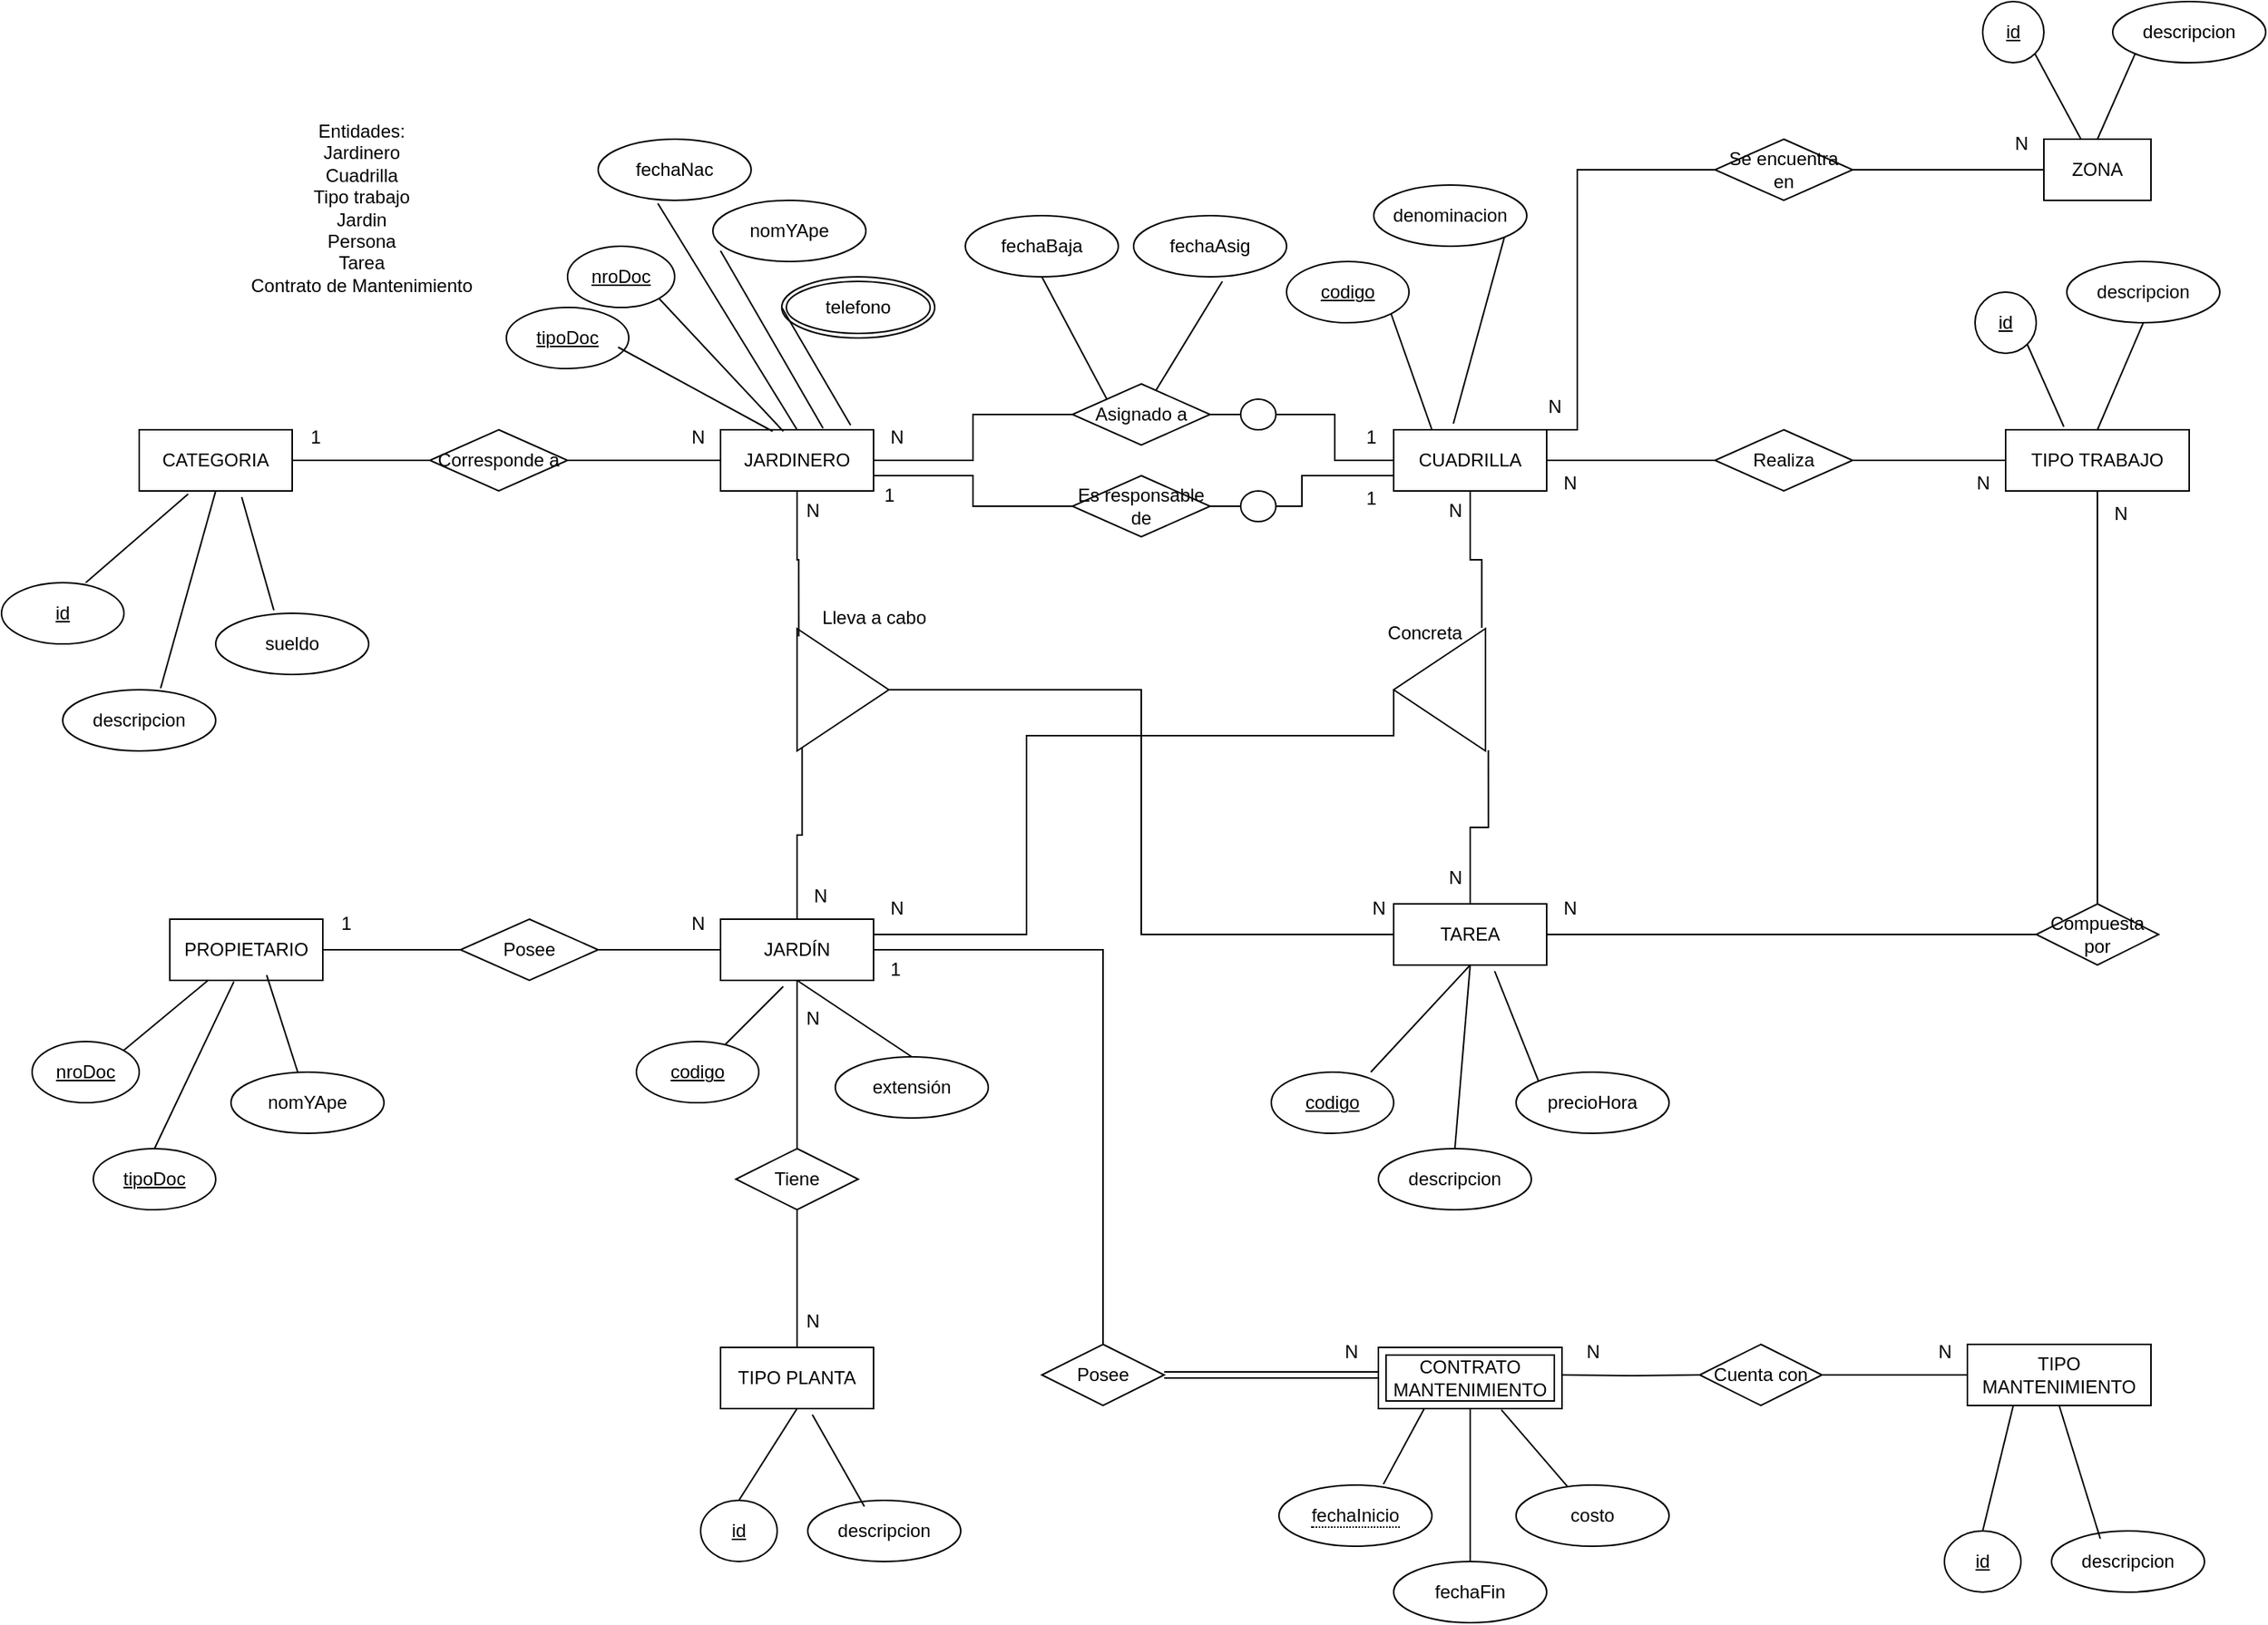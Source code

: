 <mxfile version="24.7.5">
  <diagram name="Página-1" id="uFeI13CouekqaEJpoC0k">
    <mxGraphModel dx="1961" dy="1932" grid="1" gridSize="10" guides="1" tooltips="1" connect="1" arrows="1" fold="1" page="1" pageScale="1" pageWidth="827" pageHeight="1169" math="0" shadow="0">
      <root>
        <mxCell id="0" />
        <mxCell id="1" parent="0" />
        <mxCell id="ZWOhRoBJjCRandkHdN2R-1" value="Entidades:&lt;div&gt;Jardinero&lt;/div&gt;&lt;div&gt;Cuadrilla&lt;/div&gt;&lt;div&gt;Tipo trabajo&lt;/div&gt;&lt;div&gt;Jardin&lt;/div&gt;&lt;div&gt;Persona&lt;/div&gt;&lt;div&gt;Tarea&lt;/div&gt;&lt;div&gt;Contrato de Mantenimiento&lt;/div&gt;" style="text;html=1;align=center;verticalAlign=middle;resizable=0;points=[];autosize=1;strokeColor=none;fillColor=none;" vertex="1" parent="1">
          <mxGeometry x="-20" width="170" height="130" as="geometry" />
        </mxCell>
        <mxCell id="ZWOhRoBJjCRandkHdN2R-34" style="edgeStyle=orthogonalEdgeStyle;rounded=0;orthogonalLoop=1;jettySize=auto;html=1;exitX=1;exitY=0.5;exitDx=0;exitDy=0;entryX=0;entryY=0.5;entryDx=0;entryDy=0;endArrow=none;endFill=0;" edge="1" parent="1" source="ZWOhRoBJjCRandkHdN2R-2" target="ZWOhRoBJjCRandkHdN2R-33">
          <mxGeometry relative="1" as="geometry" />
        </mxCell>
        <mxCell id="ZWOhRoBJjCRandkHdN2R-37" style="edgeStyle=orthogonalEdgeStyle;rounded=0;orthogonalLoop=1;jettySize=auto;html=1;exitX=1;exitY=0.75;exitDx=0;exitDy=0;entryX=0;entryY=0.5;entryDx=0;entryDy=0;endArrow=none;endFill=0;" edge="1" parent="1" source="ZWOhRoBJjCRandkHdN2R-2" target="ZWOhRoBJjCRandkHdN2R-36">
          <mxGeometry relative="1" as="geometry" />
        </mxCell>
        <mxCell id="ZWOhRoBJjCRandkHdN2R-2" value="JARDINERO" style="whiteSpace=wrap;html=1;align=center;" vertex="1" parent="1">
          <mxGeometry x="300" y="210" width="100" height="40" as="geometry" />
        </mxCell>
        <mxCell id="ZWOhRoBJjCRandkHdN2R-4" value="tipoDoc" style="ellipse;whiteSpace=wrap;html=1;align=center;fontStyle=4;" vertex="1" parent="1">
          <mxGeometry x="160" y="130" width="80" height="40" as="geometry" />
        </mxCell>
        <mxCell id="ZWOhRoBJjCRandkHdN2R-5" value="nroDoc" style="ellipse;whiteSpace=wrap;html=1;align=center;fontStyle=4;" vertex="1" parent="1">
          <mxGeometry x="200" y="90" width="70" height="40" as="geometry" />
        </mxCell>
        <mxCell id="ZWOhRoBJjCRandkHdN2R-6" value="nomYApe" style="ellipse;whiteSpace=wrap;html=1;align=center;" vertex="1" parent="1">
          <mxGeometry x="295" y="60" width="100" height="40" as="geometry" />
        </mxCell>
        <mxCell id="ZWOhRoBJjCRandkHdN2R-7" value="fechaNac" style="ellipse;whiteSpace=wrap;html=1;align=center;" vertex="1" parent="1">
          <mxGeometry x="220" y="20" width="100" height="40" as="geometry" />
        </mxCell>
        <mxCell id="ZWOhRoBJjCRandkHdN2R-10" value="telefono" style="ellipse;shape=doubleEllipse;margin=3;whiteSpace=wrap;html=1;align=center;" vertex="1" parent="1">
          <mxGeometry x="340" y="110" width="100" height="40" as="geometry" />
        </mxCell>
        <mxCell id="ZWOhRoBJjCRandkHdN2R-13" value="" style="endArrow=none;html=1;rounded=0;entryX=0.39;entryY=1.05;entryDx=0;entryDy=0;entryPerimeter=0;exitX=0.5;exitY=0;exitDx=0;exitDy=0;" edge="1" parent="1" source="ZWOhRoBJjCRandkHdN2R-2" target="ZWOhRoBJjCRandkHdN2R-7">
          <mxGeometry width="50" height="50" relative="1" as="geometry">
            <mxPoint x="310" y="180" as="sourcePoint" />
            <mxPoint x="360" y="130" as="targetPoint" />
          </mxGeometry>
        </mxCell>
        <mxCell id="ZWOhRoBJjCRandkHdN2R-14" value="" style="endArrow=none;html=1;rounded=0;entryX=1;entryY=1;entryDx=0;entryDy=0;exitX=0.41;exitY=0.025;exitDx=0;exitDy=0;exitPerimeter=0;" edge="1" parent="1" source="ZWOhRoBJjCRandkHdN2R-2" target="ZWOhRoBJjCRandkHdN2R-5">
          <mxGeometry width="50" height="50" relative="1" as="geometry">
            <mxPoint x="360" y="220" as="sourcePoint" />
            <mxPoint x="389" y="62" as="targetPoint" />
          </mxGeometry>
        </mxCell>
        <mxCell id="ZWOhRoBJjCRandkHdN2R-15" value="" style="endArrow=none;html=1;rounded=0;entryX=0.05;entryY=0.825;entryDx=0;entryDy=0;exitX=0.67;exitY=-0.025;exitDx=0;exitDy=0;exitPerimeter=0;entryPerimeter=0;" edge="1" parent="1" source="ZWOhRoBJjCRandkHdN2R-2" target="ZWOhRoBJjCRandkHdN2R-6">
          <mxGeometry width="50" height="50" relative="1" as="geometry">
            <mxPoint x="351" y="221" as="sourcePoint" />
            <mxPoint x="330" y="74" as="targetPoint" />
          </mxGeometry>
        </mxCell>
        <mxCell id="ZWOhRoBJjCRandkHdN2R-16" value="" style="endArrow=none;html=1;rounded=0;entryX=0;entryY=0.5;entryDx=0;entryDy=0;exitX=0.85;exitY=-0.075;exitDx=0;exitDy=0;exitPerimeter=0;" edge="1" parent="1" source="ZWOhRoBJjCRandkHdN2R-2" target="ZWOhRoBJjCRandkHdN2R-10">
          <mxGeometry width="50" height="50" relative="1" as="geometry">
            <mxPoint x="377" y="219" as="sourcePoint" />
            <mxPoint x="445" y="93" as="targetPoint" />
          </mxGeometry>
        </mxCell>
        <mxCell id="ZWOhRoBJjCRandkHdN2R-17" value="" style="endArrow=none;html=1;rounded=0;entryX=0.913;entryY=0.65;entryDx=0;entryDy=0;exitX=0.34;exitY=0.025;exitDx=0;exitDy=0;exitPerimeter=0;entryPerimeter=0;" edge="1" parent="1" source="ZWOhRoBJjCRandkHdN2R-2" target="ZWOhRoBJjCRandkHdN2R-4">
          <mxGeometry width="50" height="50" relative="1" as="geometry">
            <mxPoint x="395" y="217" as="sourcePoint" />
            <mxPoint x="460" y="140" as="targetPoint" />
          </mxGeometry>
        </mxCell>
        <mxCell id="ZWOhRoBJjCRandkHdN2R-40" style="edgeStyle=orthogonalEdgeStyle;rounded=0;orthogonalLoop=1;jettySize=auto;html=1;exitX=1;exitY=0.5;exitDx=0;exitDy=0;entryX=0;entryY=0.5;entryDx=0;entryDy=0;endArrow=none;endFill=0;" edge="1" parent="1" source="ZWOhRoBJjCRandkHdN2R-20" target="ZWOhRoBJjCRandkHdN2R-39">
          <mxGeometry relative="1" as="geometry" />
        </mxCell>
        <mxCell id="ZWOhRoBJjCRandkHdN2R-95" style="edgeStyle=orthogonalEdgeStyle;rounded=0;orthogonalLoop=1;jettySize=auto;html=1;exitX=0.75;exitY=0;exitDx=0;exitDy=0;entryX=0;entryY=0.5;entryDx=0;entryDy=0;endArrow=none;endFill=0;" edge="1" parent="1" source="ZWOhRoBJjCRandkHdN2R-20" target="ZWOhRoBJjCRandkHdN2R-94">
          <mxGeometry relative="1" as="geometry">
            <Array as="points">
              <mxPoint x="860" y="210" />
              <mxPoint x="860" y="40" />
            </Array>
          </mxGeometry>
        </mxCell>
        <mxCell id="ZWOhRoBJjCRandkHdN2R-20" value="CUADRILLA" style="whiteSpace=wrap;html=1;align=center;" vertex="1" parent="1">
          <mxGeometry x="740" y="210" width="100" height="40" as="geometry" />
        </mxCell>
        <mxCell id="ZWOhRoBJjCRandkHdN2R-21" value="codigo" style="ellipse;whiteSpace=wrap;html=1;align=center;fontStyle=4;" vertex="1" parent="1">
          <mxGeometry x="670" y="100" width="80" height="40" as="geometry" />
        </mxCell>
        <mxCell id="ZWOhRoBJjCRandkHdN2R-22" value="denominacion" style="ellipse;whiteSpace=wrap;html=1;align=center;" vertex="1" parent="1">
          <mxGeometry x="727" y="50" width="100" height="40" as="geometry" />
        </mxCell>
        <mxCell id="ZWOhRoBJjCRandkHdN2R-101" style="edgeStyle=orthogonalEdgeStyle;rounded=0;orthogonalLoop=1;jettySize=auto;html=1;exitX=0.5;exitY=1;exitDx=0;exitDy=0;entryX=0.5;entryY=0;entryDx=0;entryDy=0;endArrow=none;endFill=0;" edge="1" parent="1" source="ZWOhRoBJjCRandkHdN2R-25" target="ZWOhRoBJjCRandkHdN2R-99">
          <mxGeometry relative="1" as="geometry" />
        </mxCell>
        <mxCell id="ZWOhRoBJjCRandkHdN2R-25" value="TIPO TRABAJO" style="whiteSpace=wrap;html=1;align=center;" vertex="1" parent="1">
          <mxGeometry x="1140" y="210" width="120" height="40" as="geometry" />
        </mxCell>
        <mxCell id="ZWOhRoBJjCRandkHdN2R-26" value="id" style="ellipse;whiteSpace=wrap;html=1;align=center;fontStyle=4;" vertex="1" parent="1">
          <mxGeometry x="1120" y="120" width="40" height="40" as="geometry" />
        </mxCell>
        <mxCell id="ZWOhRoBJjCRandkHdN2R-27" value="descripcion" style="ellipse;whiteSpace=wrap;html=1;align=center;" vertex="1" parent="1">
          <mxGeometry x="1180" y="100" width="100" height="40" as="geometry" />
        </mxCell>
        <mxCell id="ZWOhRoBJjCRandkHdN2R-28" value="" style="endArrow=none;html=1;rounded=0;entryX=1;entryY=1;entryDx=0;entryDy=0;exitX=0.25;exitY=0;exitDx=0;exitDy=0;" edge="1" parent="1" source="ZWOhRoBJjCRandkHdN2R-20" target="ZWOhRoBJjCRandkHdN2R-21">
          <mxGeometry width="50" height="50" relative="1" as="geometry">
            <mxPoint x="395" y="217" as="sourcePoint" />
            <mxPoint x="460" y="140" as="targetPoint" />
          </mxGeometry>
        </mxCell>
        <mxCell id="ZWOhRoBJjCRandkHdN2R-29" value="" style="endArrow=none;html=1;rounded=0;entryX=1;entryY=1;entryDx=0;entryDy=0;exitX=0.39;exitY=-0.1;exitDx=0;exitDy=0;exitPerimeter=0;" edge="1" parent="1" source="ZWOhRoBJjCRandkHdN2R-20" target="ZWOhRoBJjCRandkHdN2R-22">
          <mxGeometry width="50" height="50" relative="1" as="geometry">
            <mxPoint x="775" y="220" as="sourcePoint" />
            <mxPoint x="708" y="144" as="targetPoint" />
          </mxGeometry>
        </mxCell>
        <mxCell id="ZWOhRoBJjCRandkHdN2R-31" value="" style="endArrow=none;html=1;rounded=0;entryX=1;entryY=1;entryDx=0;entryDy=0;exitX=0.317;exitY=-0.05;exitDx=0;exitDy=0;exitPerimeter=0;" edge="1" parent="1" source="ZWOhRoBJjCRandkHdN2R-25" target="ZWOhRoBJjCRandkHdN2R-26">
          <mxGeometry width="50" height="50" relative="1" as="geometry">
            <mxPoint x="860" y="220" as="sourcePoint" />
            <mxPoint x="875" y="70" as="targetPoint" />
          </mxGeometry>
        </mxCell>
        <mxCell id="ZWOhRoBJjCRandkHdN2R-32" value="" style="endArrow=none;html=1;rounded=0;entryX=0.5;entryY=1;entryDx=0;entryDy=0;exitX=0.5;exitY=0;exitDx=0;exitDy=0;" edge="1" parent="1" source="ZWOhRoBJjCRandkHdN2R-25" target="ZWOhRoBJjCRandkHdN2R-27">
          <mxGeometry width="50" height="50" relative="1" as="geometry">
            <mxPoint x="1188" y="218" as="sourcePoint" />
            <mxPoint x="1164" y="164" as="targetPoint" />
          </mxGeometry>
        </mxCell>
        <mxCell id="ZWOhRoBJjCRandkHdN2R-35" style="edgeStyle=orthogonalEdgeStyle;rounded=0;orthogonalLoop=1;jettySize=auto;html=1;exitX=1;exitY=0.5;exitDx=0;exitDy=0;entryX=0;entryY=0.5;entryDx=0;entryDy=0;endArrow=none;endFill=0;" edge="1" parent="1" source="ZWOhRoBJjCRandkHdN2R-48" target="ZWOhRoBJjCRandkHdN2R-20">
          <mxGeometry relative="1" as="geometry" />
        </mxCell>
        <mxCell id="ZWOhRoBJjCRandkHdN2R-33" value="Asignado a" style="shape=rhombus;perimeter=rhombusPerimeter;whiteSpace=wrap;html=1;align=center;" vertex="1" parent="1">
          <mxGeometry x="530" y="180" width="90" height="40" as="geometry" />
        </mxCell>
        <mxCell id="ZWOhRoBJjCRandkHdN2R-38" style="edgeStyle=orthogonalEdgeStyle;rounded=0;orthogonalLoop=1;jettySize=auto;html=1;exitX=1;exitY=0.5;exitDx=0;exitDy=0;entryX=0;entryY=0.75;entryDx=0;entryDy=0;endArrow=none;endFill=0;" edge="1" parent="1" source="ZWOhRoBJjCRandkHdN2R-36" target="ZWOhRoBJjCRandkHdN2R-20">
          <mxGeometry relative="1" as="geometry" />
        </mxCell>
        <mxCell id="ZWOhRoBJjCRandkHdN2R-36" value="Es responsable de" style="shape=rhombus;perimeter=rhombusPerimeter;whiteSpace=wrap;html=1;align=center;" vertex="1" parent="1">
          <mxGeometry x="530" y="240" width="90" height="40" as="geometry" />
        </mxCell>
        <mxCell id="ZWOhRoBJjCRandkHdN2R-41" style="edgeStyle=orthogonalEdgeStyle;rounded=0;orthogonalLoop=1;jettySize=auto;html=1;exitX=1;exitY=0.5;exitDx=0;exitDy=0;entryX=0;entryY=0.5;entryDx=0;entryDy=0;endArrow=none;endFill=0;" edge="1" parent="1" source="ZWOhRoBJjCRandkHdN2R-39" target="ZWOhRoBJjCRandkHdN2R-25">
          <mxGeometry relative="1" as="geometry" />
        </mxCell>
        <mxCell id="ZWOhRoBJjCRandkHdN2R-39" value="Realiza" style="shape=rhombus;perimeter=rhombusPerimeter;whiteSpace=wrap;html=1;align=center;" vertex="1" parent="1">
          <mxGeometry x="950" y="210" width="90" height="40" as="geometry" />
        </mxCell>
        <mxCell id="ZWOhRoBJjCRandkHdN2R-42" value="fechaAsig" style="ellipse;whiteSpace=wrap;html=1;align=center;" vertex="1" parent="1">
          <mxGeometry x="570" y="70" width="100" height="40" as="geometry" />
        </mxCell>
        <mxCell id="ZWOhRoBJjCRandkHdN2R-43" value="" style="endArrow=none;html=1;rounded=0;entryX=0.58;entryY=1.075;entryDx=0;entryDy=0;entryPerimeter=0;" edge="1" parent="1" source="ZWOhRoBJjCRandkHdN2R-33" target="ZWOhRoBJjCRandkHdN2R-42">
          <mxGeometry width="50" height="50" relative="1" as="geometry">
            <mxPoint x="775" y="220" as="sourcePoint" />
            <mxPoint x="748" y="144" as="targetPoint" />
          </mxGeometry>
        </mxCell>
        <mxCell id="ZWOhRoBJjCRandkHdN2R-44" value="1" style="text;html=1;align=center;verticalAlign=middle;resizable=0;points=[];autosize=1;strokeColor=none;fillColor=none;" vertex="1" parent="1">
          <mxGeometry x="710" y="200" width="30" height="30" as="geometry" />
        </mxCell>
        <mxCell id="ZWOhRoBJjCRandkHdN2R-45" value="N" style="text;html=1;align=center;verticalAlign=middle;resizable=0;points=[];autosize=1;strokeColor=none;fillColor=none;" vertex="1" parent="1">
          <mxGeometry x="400" y="200" width="30" height="30" as="geometry" />
        </mxCell>
        <mxCell id="ZWOhRoBJjCRandkHdN2R-46" value="1" style="text;html=1;align=center;verticalAlign=middle;resizable=0;points=[];autosize=1;strokeColor=none;fillColor=none;" vertex="1" parent="1">
          <mxGeometry x="710" y="240" width="30" height="30" as="geometry" />
        </mxCell>
        <mxCell id="ZWOhRoBJjCRandkHdN2R-47" value="1" style="text;html=1;align=center;verticalAlign=middle;resizable=0;points=[];autosize=1;strokeColor=none;fillColor=none;" vertex="1" parent="1">
          <mxGeometry x="395" y="238" width="30" height="30" as="geometry" />
        </mxCell>
        <mxCell id="ZWOhRoBJjCRandkHdN2R-50" value="" style="edgeStyle=orthogonalEdgeStyle;rounded=0;orthogonalLoop=1;jettySize=auto;html=1;exitX=1;exitY=0.5;exitDx=0;exitDy=0;entryX=0;entryY=0.5;entryDx=0;entryDy=0;endArrow=none;endFill=0;" edge="1" parent="1" source="ZWOhRoBJjCRandkHdN2R-33" target="ZWOhRoBJjCRandkHdN2R-48">
          <mxGeometry relative="1" as="geometry">
            <mxPoint x="620" y="200" as="sourcePoint" />
            <mxPoint x="740" y="230" as="targetPoint" />
          </mxGeometry>
        </mxCell>
        <mxCell id="ZWOhRoBJjCRandkHdN2R-48" value="" style="ellipse;whiteSpace=wrap;html=1;" vertex="1" parent="1">
          <mxGeometry x="640" y="190" width="23" height="20" as="geometry" />
        </mxCell>
        <mxCell id="ZWOhRoBJjCRandkHdN2R-51" value="N" style="text;html=1;align=center;verticalAlign=middle;resizable=0;points=[];autosize=1;strokeColor=none;fillColor=none;" vertex="1" parent="1">
          <mxGeometry x="1110" y="230" width="30" height="30" as="geometry" />
        </mxCell>
        <mxCell id="ZWOhRoBJjCRandkHdN2R-52" value="N" style="text;html=1;align=center;verticalAlign=middle;resizable=0;points=[];autosize=1;strokeColor=none;fillColor=none;" vertex="1" parent="1">
          <mxGeometry x="840" y="230" width="30" height="30" as="geometry" />
        </mxCell>
        <mxCell id="ZWOhRoBJjCRandkHdN2R-53" value="TAREA" style="whiteSpace=wrap;html=1;align=center;" vertex="1" parent="1">
          <mxGeometry x="740" y="520" width="100" height="40" as="geometry" />
        </mxCell>
        <mxCell id="ZWOhRoBJjCRandkHdN2R-65" style="edgeStyle=orthogonalEdgeStyle;rounded=0;orthogonalLoop=1;jettySize=auto;html=1;exitX=0.5;exitY=1;exitDx=0;exitDy=0;entryX=0.5;entryY=0;entryDx=0;entryDy=0;endArrow=none;endFill=0;" edge="1" parent="1" source="ZWOhRoBJjCRandkHdN2R-54" target="ZWOhRoBJjCRandkHdN2R-64">
          <mxGeometry relative="1" as="geometry" />
        </mxCell>
        <mxCell id="ZWOhRoBJjCRandkHdN2R-145" style="edgeStyle=orthogonalEdgeStyle;rounded=0;orthogonalLoop=1;jettySize=auto;html=1;exitX=1;exitY=0.5;exitDx=0;exitDy=0;entryX=0.5;entryY=0;entryDx=0;entryDy=0;endArrow=none;endFill=0;" edge="1" parent="1" source="ZWOhRoBJjCRandkHdN2R-54" target="ZWOhRoBJjCRandkHdN2R-144">
          <mxGeometry relative="1" as="geometry" />
        </mxCell>
        <mxCell id="ZWOhRoBJjCRandkHdN2R-54" value="JARDÍN" style="whiteSpace=wrap;html=1;align=center;" vertex="1" parent="1">
          <mxGeometry x="300" y="530" width="100" height="40" as="geometry" />
        </mxCell>
        <mxCell id="ZWOhRoBJjCRandkHdN2R-55" value="codigo" style="ellipse;whiteSpace=wrap;html=1;align=center;fontStyle=4;" vertex="1" parent="1">
          <mxGeometry x="245" y="610" width="80" height="40" as="geometry" />
        </mxCell>
        <mxCell id="ZWOhRoBJjCRandkHdN2R-56" value="" style="endArrow=none;html=1;rounded=0;entryX=0.41;entryY=1.1;entryDx=0;entryDy=0;entryPerimeter=0;" edge="1" parent="1" source="ZWOhRoBJjCRandkHdN2R-55" target="ZWOhRoBJjCRandkHdN2R-54">
          <mxGeometry width="50" height="50" relative="1" as="geometry">
            <mxPoint x="240" y="690" as="sourcePoint" />
            <mxPoint x="290" y="640" as="targetPoint" />
          </mxGeometry>
        </mxCell>
        <mxCell id="ZWOhRoBJjCRandkHdN2R-57" value="extensión" style="ellipse;whiteSpace=wrap;html=1;align=center;" vertex="1" parent="1">
          <mxGeometry x="375" y="620" width="100" height="40" as="geometry" />
        </mxCell>
        <mxCell id="ZWOhRoBJjCRandkHdN2R-58" value="" style="endArrow=none;html=1;rounded=0;entryX=0.5;entryY=1;entryDx=0;entryDy=0;exitX=0.5;exitY=0;exitDx=0;exitDy=0;" edge="1" parent="1" source="ZWOhRoBJjCRandkHdN2R-57" target="ZWOhRoBJjCRandkHdN2R-54">
          <mxGeometry width="50" height="50" relative="1" as="geometry">
            <mxPoint x="311" y="651" as="sourcePoint" />
            <mxPoint x="351" y="584" as="targetPoint" />
          </mxGeometry>
        </mxCell>
        <mxCell id="ZWOhRoBJjCRandkHdN2R-59" value="TIPO PLANTA" style="whiteSpace=wrap;html=1;align=center;" vertex="1" parent="1">
          <mxGeometry x="300" y="810" width="100" height="40" as="geometry" />
        </mxCell>
        <mxCell id="ZWOhRoBJjCRandkHdN2R-60" value="id" style="ellipse;whiteSpace=wrap;html=1;align=center;fontStyle=4;" vertex="1" parent="1">
          <mxGeometry x="287" y="910" width="50" height="40" as="geometry" />
        </mxCell>
        <mxCell id="ZWOhRoBJjCRandkHdN2R-61" value="descripcion" style="ellipse;whiteSpace=wrap;html=1;align=center;" vertex="1" parent="1">
          <mxGeometry x="357" y="910" width="100" height="40" as="geometry" />
        </mxCell>
        <mxCell id="ZWOhRoBJjCRandkHdN2R-62" value="" style="endArrow=none;html=1;rounded=0;entryX=0.5;entryY=1;entryDx=0;entryDy=0;exitX=0.5;exitY=0;exitDx=0;exitDy=0;" edge="1" parent="1" source="ZWOhRoBJjCRandkHdN2R-60" target="ZWOhRoBJjCRandkHdN2R-59">
          <mxGeometry width="50" height="50" relative="1" as="geometry">
            <mxPoint x="287" y="652" as="sourcePoint" />
            <mxPoint x="351" y="584" as="targetPoint" />
          </mxGeometry>
        </mxCell>
        <mxCell id="ZWOhRoBJjCRandkHdN2R-63" value="" style="endArrow=none;html=1;rounded=0;entryX=0.6;entryY=1.1;entryDx=0;entryDy=0;exitX=0.37;exitY=0.1;exitDx=0;exitDy=0;entryPerimeter=0;exitPerimeter=0;" edge="1" parent="1" source="ZWOhRoBJjCRandkHdN2R-61" target="ZWOhRoBJjCRandkHdN2R-59">
          <mxGeometry width="50" height="50" relative="1" as="geometry">
            <mxPoint x="322" y="920" as="sourcePoint" />
            <mxPoint x="360" y="860" as="targetPoint" />
          </mxGeometry>
        </mxCell>
        <mxCell id="ZWOhRoBJjCRandkHdN2R-66" style="edgeStyle=orthogonalEdgeStyle;rounded=0;orthogonalLoop=1;jettySize=auto;html=1;exitX=0.5;exitY=1;exitDx=0;exitDy=0;entryX=0.5;entryY=0;entryDx=0;entryDy=0;endArrow=none;endFill=0;" edge="1" parent="1" source="ZWOhRoBJjCRandkHdN2R-64" target="ZWOhRoBJjCRandkHdN2R-59">
          <mxGeometry relative="1" as="geometry" />
        </mxCell>
        <mxCell id="ZWOhRoBJjCRandkHdN2R-64" value="Tiene" style="shape=rhombus;perimeter=rhombusPerimeter;whiteSpace=wrap;html=1;align=center;" vertex="1" parent="1">
          <mxGeometry x="310" y="680" width="80" height="40" as="geometry" />
        </mxCell>
        <mxCell id="ZWOhRoBJjCRandkHdN2R-67" value="N" style="text;html=1;align=center;verticalAlign=middle;resizable=0;points=[];autosize=1;strokeColor=none;fillColor=none;" vertex="1" parent="1">
          <mxGeometry x="345" y="778" width="30" height="30" as="geometry" />
        </mxCell>
        <mxCell id="ZWOhRoBJjCRandkHdN2R-68" value="N" style="text;html=1;align=center;verticalAlign=middle;resizable=0;points=[];autosize=1;strokeColor=none;fillColor=none;" vertex="1" parent="1">
          <mxGeometry x="345" y="580" width="30" height="30" as="geometry" />
        </mxCell>
        <mxCell id="ZWOhRoBJjCRandkHdN2R-69" value="codigo" style="ellipse;whiteSpace=wrap;html=1;align=center;fontStyle=4;" vertex="1" parent="1">
          <mxGeometry x="660" y="630" width="80" height="40" as="geometry" />
        </mxCell>
        <mxCell id="ZWOhRoBJjCRandkHdN2R-70" value="descripcion" style="ellipse;whiteSpace=wrap;html=1;align=center;" vertex="1" parent="1">
          <mxGeometry x="730" y="680" width="100" height="40" as="geometry" />
        </mxCell>
        <mxCell id="ZWOhRoBJjCRandkHdN2R-71" value="precioHora" style="ellipse;whiteSpace=wrap;html=1;align=center;" vertex="1" parent="1">
          <mxGeometry x="820" y="630" width="100" height="40" as="geometry" />
        </mxCell>
        <mxCell id="ZWOhRoBJjCRandkHdN2R-72" value="" style="endArrow=none;html=1;rounded=0;entryX=0.5;entryY=1;entryDx=0;entryDy=0;exitX=0.813;exitY=0;exitDx=0;exitDy=0;exitPerimeter=0;" edge="1" parent="1" source="ZWOhRoBJjCRandkHdN2R-69" target="ZWOhRoBJjCRandkHdN2R-53">
          <mxGeometry width="50" height="50" relative="1" as="geometry">
            <mxPoint x="1167" y="642" as="sourcePoint" />
            <mxPoint x="1231" y="574" as="targetPoint" />
          </mxGeometry>
        </mxCell>
        <mxCell id="ZWOhRoBJjCRandkHdN2R-73" value="" style="endArrow=none;html=1;rounded=0;entryX=0.5;entryY=1;entryDx=0;entryDy=0;exitX=0.5;exitY=0;exitDx=0;exitDy=0;" edge="1" parent="1" source="ZWOhRoBJjCRandkHdN2R-70" target="ZWOhRoBJjCRandkHdN2R-53">
          <mxGeometry width="50" height="50" relative="1" as="geometry">
            <mxPoint x="735" y="640" as="sourcePoint" />
            <mxPoint x="800" y="570" as="targetPoint" />
          </mxGeometry>
        </mxCell>
        <mxCell id="ZWOhRoBJjCRandkHdN2R-74" value="" style="endArrow=none;html=1;rounded=0;entryX=0.66;entryY=1.1;entryDx=0;entryDy=0;exitX=0;exitY=0;exitDx=0;exitDy=0;entryPerimeter=0;" edge="1" parent="1" source="ZWOhRoBJjCRandkHdN2R-71" target="ZWOhRoBJjCRandkHdN2R-53">
          <mxGeometry width="50" height="50" relative="1" as="geometry">
            <mxPoint x="790" y="690" as="sourcePoint" />
            <mxPoint x="800" y="570" as="targetPoint" />
          </mxGeometry>
        </mxCell>
        <mxCell id="ZWOhRoBJjCRandkHdN2R-83" style="edgeStyle=orthogonalEdgeStyle;rounded=0;orthogonalLoop=1;jettySize=auto;html=1;exitX=1;exitY=0.5;exitDx=0;exitDy=0;entryX=0;entryY=0.5;entryDx=0;entryDy=0;endArrow=none;endFill=0;" edge="1" parent="1" source="ZWOhRoBJjCRandkHdN2R-75" target="ZWOhRoBJjCRandkHdN2R-82">
          <mxGeometry relative="1" as="geometry" />
        </mxCell>
        <mxCell id="ZWOhRoBJjCRandkHdN2R-75" value="CATEGORIA" style="whiteSpace=wrap;html=1;align=center;" vertex="1" parent="1">
          <mxGeometry x="-80" y="210" width="100" height="40" as="geometry" />
        </mxCell>
        <mxCell id="ZWOhRoBJjCRandkHdN2R-76" value="id" style="ellipse;whiteSpace=wrap;html=1;align=center;fontStyle=4;" vertex="1" parent="1">
          <mxGeometry x="-170" y="310" width="80" height="40" as="geometry" />
        </mxCell>
        <mxCell id="ZWOhRoBJjCRandkHdN2R-77" value="descripcion" style="ellipse;whiteSpace=wrap;html=1;align=center;" vertex="1" parent="1">
          <mxGeometry x="-130" y="380" width="100" height="40" as="geometry" />
        </mxCell>
        <mxCell id="ZWOhRoBJjCRandkHdN2R-78" value="sueldo" style="ellipse;whiteSpace=wrap;html=1;align=center;" vertex="1" parent="1">
          <mxGeometry x="-30" y="330" width="100" height="40" as="geometry" />
        </mxCell>
        <mxCell id="ZWOhRoBJjCRandkHdN2R-79" value="" style="endArrow=none;html=1;rounded=0;entryX=0.32;entryY=1.05;entryDx=0;entryDy=0;exitX=0.688;exitY=0;exitDx=0;exitDy=0;exitPerimeter=0;entryPerimeter=0;" edge="1" parent="1" source="ZWOhRoBJjCRandkHdN2R-76" target="ZWOhRoBJjCRandkHdN2R-75">
          <mxGeometry width="50" height="50" relative="1" as="geometry">
            <mxPoint x="344" y="221" as="sourcePoint" />
            <mxPoint x="273" y="106" as="targetPoint" />
          </mxGeometry>
        </mxCell>
        <mxCell id="ZWOhRoBJjCRandkHdN2R-80" value="" style="endArrow=none;html=1;rounded=0;entryX=0.5;entryY=1;entryDx=0;entryDy=0;exitX=0.64;exitY=-0.025;exitDx=0;exitDy=0;exitPerimeter=0;" edge="1" parent="1" source="ZWOhRoBJjCRandkHdN2R-77" target="ZWOhRoBJjCRandkHdN2R-75">
          <mxGeometry width="50" height="50" relative="1" as="geometry">
            <mxPoint x="-105" y="320" as="sourcePoint" />
            <mxPoint x="-38" y="262" as="targetPoint" />
          </mxGeometry>
        </mxCell>
        <mxCell id="ZWOhRoBJjCRandkHdN2R-81" value="" style="endArrow=none;html=1;rounded=0;entryX=0.67;entryY=1.1;entryDx=0;entryDy=0;exitX=0.38;exitY=-0.05;exitDx=0;exitDy=0;exitPerimeter=0;entryPerimeter=0;" edge="1" parent="1" source="ZWOhRoBJjCRandkHdN2R-78" target="ZWOhRoBJjCRandkHdN2R-75">
          <mxGeometry width="50" height="50" relative="1" as="geometry">
            <mxPoint x="-56" y="389" as="sourcePoint" />
            <mxPoint x="-20" y="260" as="targetPoint" />
          </mxGeometry>
        </mxCell>
        <mxCell id="ZWOhRoBJjCRandkHdN2R-84" style="edgeStyle=orthogonalEdgeStyle;rounded=0;orthogonalLoop=1;jettySize=auto;html=1;exitX=1;exitY=0.5;exitDx=0;exitDy=0;entryX=0;entryY=0.5;entryDx=0;entryDy=0;endArrow=none;endFill=0;" edge="1" parent="1" source="ZWOhRoBJjCRandkHdN2R-82" target="ZWOhRoBJjCRandkHdN2R-2">
          <mxGeometry relative="1" as="geometry" />
        </mxCell>
        <mxCell id="ZWOhRoBJjCRandkHdN2R-82" value="Corresponde a" style="shape=rhombus;perimeter=rhombusPerimeter;whiteSpace=wrap;html=1;align=center;" vertex="1" parent="1">
          <mxGeometry x="110" y="210" width="90" height="40" as="geometry" />
        </mxCell>
        <mxCell id="ZWOhRoBJjCRandkHdN2R-85" value="N" style="text;html=1;align=center;verticalAlign=middle;resizable=0;points=[];autosize=1;strokeColor=none;fillColor=none;" vertex="1" parent="1">
          <mxGeometry x="270" y="200" width="30" height="30" as="geometry" />
        </mxCell>
        <mxCell id="ZWOhRoBJjCRandkHdN2R-86" value="1" style="text;html=1;align=center;verticalAlign=middle;resizable=0;points=[];autosize=1;strokeColor=none;fillColor=none;" vertex="1" parent="1">
          <mxGeometry x="20" y="200" width="30" height="30" as="geometry" />
        </mxCell>
        <mxCell id="ZWOhRoBJjCRandkHdN2R-87" value="fechaBaja" style="ellipse;whiteSpace=wrap;html=1;align=center;" vertex="1" parent="1">
          <mxGeometry x="460" y="70" width="100" height="40" as="geometry" />
        </mxCell>
        <mxCell id="ZWOhRoBJjCRandkHdN2R-88" value="" style="endArrow=none;html=1;rounded=0;entryX=0.5;entryY=1;entryDx=0;entryDy=0;exitX=0;exitY=0;exitDx=0;exitDy=0;" edge="1" parent="1" source="ZWOhRoBJjCRandkHdN2R-33" target="ZWOhRoBJjCRandkHdN2R-87">
          <mxGeometry width="50" height="50" relative="1" as="geometry">
            <mxPoint x="595" y="194" as="sourcePoint" />
            <mxPoint x="638" y="123" as="targetPoint" />
          </mxGeometry>
        </mxCell>
        <mxCell id="ZWOhRoBJjCRandkHdN2R-89" value="ZONA" style="whiteSpace=wrap;html=1;align=center;" vertex="1" parent="1">
          <mxGeometry x="1165" y="20" width="70" height="40" as="geometry" />
        </mxCell>
        <mxCell id="ZWOhRoBJjCRandkHdN2R-90" value="id" style="ellipse;whiteSpace=wrap;html=1;align=center;fontStyle=4;" vertex="1" parent="1">
          <mxGeometry x="1125" y="-70" width="40" height="40" as="geometry" />
        </mxCell>
        <mxCell id="ZWOhRoBJjCRandkHdN2R-91" value="descripcion" style="ellipse;whiteSpace=wrap;html=1;align=center;" vertex="1" parent="1">
          <mxGeometry x="1210" y="-70" width="100" height="40" as="geometry" />
        </mxCell>
        <mxCell id="ZWOhRoBJjCRandkHdN2R-92" value="" style="endArrow=none;html=1;rounded=0;entryX=1;entryY=1;entryDx=0;entryDy=0;" edge="1" parent="1" source="ZWOhRoBJjCRandkHdN2R-89" target="ZWOhRoBJjCRandkHdN2R-90">
          <mxGeometry width="50" height="50" relative="1" as="geometry">
            <mxPoint x="1188" y="218" as="sourcePoint" />
            <mxPoint x="1164" y="164" as="targetPoint" />
          </mxGeometry>
        </mxCell>
        <mxCell id="ZWOhRoBJjCRandkHdN2R-93" value="" style="endArrow=none;html=1;rounded=0;entryX=0;entryY=1;entryDx=0;entryDy=0;exitX=0.5;exitY=0;exitDx=0;exitDy=0;" edge="1" parent="1" source="ZWOhRoBJjCRandkHdN2R-89" target="ZWOhRoBJjCRandkHdN2R-91">
          <mxGeometry width="50" height="50" relative="1" as="geometry">
            <mxPoint x="1199" y="30" as="sourcePoint" />
            <mxPoint x="1169" y="-26" as="targetPoint" />
          </mxGeometry>
        </mxCell>
        <mxCell id="ZWOhRoBJjCRandkHdN2R-96" style="edgeStyle=orthogonalEdgeStyle;rounded=0;orthogonalLoop=1;jettySize=auto;html=1;exitX=1;exitY=0.5;exitDx=0;exitDy=0;entryX=0;entryY=0.5;entryDx=0;entryDy=0;endArrow=none;endFill=0;" edge="1" parent="1" source="ZWOhRoBJjCRandkHdN2R-94" target="ZWOhRoBJjCRandkHdN2R-89">
          <mxGeometry relative="1" as="geometry" />
        </mxCell>
        <mxCell id="ZWOhRoBJjCRandkHdN2R-94" value="Se encuentra en" style="shape=rhombus;perimeter=rhombusPerimeter;whiteSpace=wrap;html=1;align=center;" vertex="1" parent="1">
          <mxGeometry x="950" y="20" width="90" height="40" as="geometry" />
        </mxCell>
        <mxCell id="ZWOhRoBJjCRandkHdN2R-97" value="N" style="text;html=1;align=center;verticalAlign=middle;resizable=0;points=[];autosize=1;strokeColor=none;fillColor=none;" vertex="1" parent="1">
          <mxGeometry x="830" y="180" width="30" height="30" as="geometry" />
        </mxCell>
        <mxCell id="ZWOhRoBJjCRandkHdN2R-98" value="N" style="text;html=1;align=center;verticalAlign=middle;resizable=0;points=[];autosize=1;strokeColor=none;fillColor=none;" vertex="1" parent="1">
          <mxGeometry x="1135" y="8" width="30" height="30" as="geometry" />
        </mxCell>
        <mxCell id="ZWOhRoBJjCRandkHdN2R-102" style="edgeStyle=orthogonalEdgeStyle;rounded=0;orthogonalLoop=1;jettySize=auto;html=1;exitX=0;exitY=0.5;exitDx=0;exitDy=0;entryX=1;entryY=0.5;entryDx=0;entryDy=0;endArrow=none;endFill=0;" edge="1" parent="1" source="ZWOhRoBJjCRandkHdN2R-99" target="ZWOhRoBJjCRandkHdN2R-53">
          <mxGeometry relative="1" as="geometry" />
        </mxCell>
        <mxCell id="ZWOhRoBJjCRandkHdN2R-99" value="Compuesta por" style="shape=rhombus;perimeter=rhombusPerimeter;whiteSpace=wrap;html=1;align=center;" vertex="1" parent="1">
          <mxGeometry x="1160" y="520" width="80" height="40" as="geometry" />
        </mxCell>
        <mxCell id="ZWOhRoBJjCRandkHdN2R-103" value="N" style="text;html=1;align=center;verticalAlign=middle;resizable=0;points=[];autosize=1;strokeColor=none;fillColor=none;" vertex="1" parent="1">
          <mxGeometry x="1200" y="250" width="30" height="30" as="geometry" />
        </mxCell>
        <mxCell id="ZWOhRoBJjCRandkHdN2R-104" value="N" style="text;html=1;align=center;verticalAlign=middle;resizable=0;points=[];autosize=1;strokeColor=none;fillColor=none;" vertex="1" parent="1">
          <mxGeometry x="840" y="508" width="30" height="30" as="geometry" />
        </mxCell>
        <mxCell id="ZWOhRoBJjCRandkHdN2R-108" style="edgeStyle=orthogonalEdgeStyle;rounded=0;orthogonalLoop=1;jettySize=auto;html=1;exitX=1;exitY=0.5;exitDx=0;exitDy=0;entryX=0;entryY=0.5;entryDx=0;entryDy=0;endArrow=none;endFill=0;" edge="1" parent="1" source="ZWOhRoBJjCRandkHdN2R-105" target="ZWOhRoBJjCRandkHdN2R-53">
          <mxGeometry relative="1" as="geometry" />
        </mxCell>
        <mxCell id="ZWOhRoBJjCRandkHdN2R-105" value="" style="triangle;whiteSpace=wrap;html=1;" vertex="1" parent="1">
          <mxGeometry x="350" y="340" width="60" height="80" as="geometry" />
        </mxCell>
        <mxCell id="ZWOhRoBJjCRandkHdN2R-106" style="edgeStyle=orthogonalEdgeStyle;rounded=0;orthogonalLoop=1;jettySize=auto;html=1;exitX=0.5;exitY=1;exitDx=0;exitDy=0;entryX=0.019;entryY=0.064;entryDx=0;entryDy=0;entryPerimeter=0;endArrow=none;endFill=0;" edge="1" parent="1" source="ZWOhRoBJjCRandkHdN2R-2" target="ZWOhRoBJjCRandkHdN2R-105">
          <mxGeometry relative="1" as="geometry" />
        </mxCell>
        <mxCell id="ZWOhRoBJjCRandkHdN2R-107" style="edgeStyle=orthogonalEdgeStyle;rounded=0;orthogonalLoop=1;jettySize=auto;html=1;exitX=0.5;exitY=0;exitDx=0;exitDy=0;entryX=0.055;entryY=0.975;entryDx=0;entryDy=0;entryPerimeter=0;endArrow=none;endFill=0;" edge="1" parent="1" source="ZWOhRoBJjCRandkHdN2R-54" target="ZWOhRoBJjCRandkHdN2R-105">
          <mxGeometry relative="1" as="geometry" />
        </mxCell>
        <mxCell id="ZWOhRoBJjCRandkHdN2R-109" value="N" style="text;html=1;align=center;verticalAlign=middle;resizable=0;points=[];autosize=1;strokeColor=none;fillColor=none;" vertex="1" parent="1">
          <mxGeometry x="715" y="508" width="30" height="30" as="geometry" />
        </mxCell>
        <mxCell id="ZWOhRoBJjCRandkHdN2R-110" value="N" style="text;html=1;align=center;verticalAlign=middle;resizable=0;points=[];autosize=1;strokeColor=none;fillColor=none;" vertex="1" parent="1">
          <mxGeometry x="345" y="248" width="30" height="30" as="geometry" />
        </mxCell>
        <mxCell id="ZWOhRoBJjCRandkHdN2R-111" value="N" style="text;html=1;align=center;verticalAlign=middle;resizable=0;points=[];autosize=1;strokeColor=none;fillColor=none;" vertex="1" parent="1">
          <mxGeometry x="350" y="500" width="30" height="30" as="geometry" />
        </mxCell>
        <mxCell id="ZWOhRoBJjCRandkHdN2R-115" style="edgeStyle=orthogonalEdgeStyle;rounded=0;orthogonalLoop=1;jettySize=auto;html=1;exitX=1;exitY=0.5;exitDx=0;exitDy=0;entryX=1;entryY=0.25;entryDx=0;entryDy=0;endArrow=none;endFill=0;" edge="1" parent="1" source="ZWOhRoBJjCRandkHdN2R-112" target="ZWOhRoBJjCRandkHdN2R-54">
          <mxGeometry relative="1" as="geometry">
            <Array as="points">
              <mxPoint x="740" y="410" />
              <mxPoint x="500" y="410" />
              <mxPoint x="500" y="540" />
            </Array>
          </mxGeometry>
        </mxCell>
        <mxCell id="ZWOhRoBJjCRandkHdN2R-112" value="" style="triangle;whiteSpace=wrap;html=1;rotation=-180;" vertex="1" parent="1">
          <mxGeometry x="740" y="340" width="60" height="80" as="geometry" />
        </mxCell>
        <mxCell id="ZWOhRoBJjCRandkHdN2R-113" style="edgeStyle=orthogonalEdgeStyle;rounded=0;orthogonalLoop=1;jettySize=auto;html=1;exitX=0.5;exitY=1;exitDx=0;exitDy=0;entryX=0.04;entryY=1.007;entryDx=0;entryDy=0;entryPerimeter=0;endArrow=none;endFill=0;" edge="1" parent="1" source="ZWOhRoBJjCRandkHdN2R-20" target="ZWOhRoBJjCRandkHdN2R-112">
          <mxGeometry relative="1" as="geometry" />
        </mxCell>
        <mxCell id="ZWOhRoBJjCRandkHdN2R-114" style="edgeStyle=orthogonalEdgeStyle;rounded=0;orthogonalLoop=1;jettySize=auto;html=1;exitX=0.5;exitY=0;exitDx=0;exitDy=0;entryX=-0.031;entryY=0.007;entryDx=0;entryDy=0;entryPerimeter=0;endArrow=none;endFill=0;" edge="1" parent="1" source="ZWOhRoBJjCRandkHdN2R-53" target="ZWOhRoBJjCRandkHdN2R-112">
          <mxGeometry relative="1" as="geometry" />
        </mxCell>
        <mxCell id="ZWOhRoBJjCRandkHdN2R-116" value="N" style="text;html=1;align=center;verticalAlign=middle;resizable=0;points=[];autosize=1;strokeColor=none;fillColor=none;" vertex="1" parent="1">
          <mxGeometry x="765" y="248" width="30" height="30" as="geometry" />
        </mxCell>
        <mxCell id="ZWOhRoBJjCRandkHdN2R-117" value="N" style="text;html=1;align=center;verticalAlign=middle;resizable=0;points=[];autosize=1;strokeColor=none;fillColor=none;" vertex="1" parent="1">
          <mxGeometry x="765" y="488" width="30" height="30" as="geometry" />
        </mxCell>
        <mxCell id="ZWOhRoBJjCRandkHdN2R-118" value="N" style="text;html=1;align=center;verticalAlign=middle;resizable=0;points=[];autosize=1;strokeColor=none;fillColor=none;" vertex="1" parent="1">
          <mxGeometry x="400" y="508" width="30" height="30" as="geometry" />
        </mxCell>
        <mxCell id="ZWOhRoBJjCRandkHdN2R-119" value="Lleva a cabo" style="text;html=1;align=center;verticalAlign=middle;resizable=0;points=[];autosize=1;strokeColor=none;fillColor=none;" vertex="1" parent="1">
          <mxGeometry x="355" y="318" width="90" height="30" as="geometry" />
        </mxCell>
        <mxCell id="ZWOhRoBJjCRandkHdN2R-120" value="Concreta" style="text;html=1;align=center;verticalAlign=middle;resizable=0;points=[];autosize=1;strokeColor=none;fillColor=none;" vertex="1" parent="1">
          <mxGeometry x="725" y="328" width="70" height="30" as="geometry" />
        </mxCell>
        <mxCell id="ZWOhRoBJjCRandkHdN2R-129" style="edgeStyle=orthogonalEdgeStyle;rounded=0;orthogonalLoop=1;jettySize=auto;html=1;exitX=1;exitY=0.5;exitDx=0;exitDy=0;entryX=0;entryY=0.5;entryDx=0;entryDy=0;endArrow=none;endFill=0;" edge="1" parent="1" source="ZWOhRoBJjCRandkHdN2R-121" target="ZWOhRoBJjCRandkHdN2R-128">
          <mxGeometry relative="1" as="geometry" />
        </mxCell>
        <mxCell id="ZWOhRoBJjCRandkHdN2R-121" value="PROPIETARIO" style="whiteSpace=wrap;html=1;align=center;" vertex="1" parent="1">
          <mxGeometry x="-60" y="530" width="100" height="40" as="geometry" />
        </mxCell>
        <mxCell id="ZWOhRoBJjCRandkHdN2R-122" value="nomYApe" style="ellipse;whiteSpace=wrap;html=1;align=center;" vertex="1" parent="1">
          <mxGeometry x="-20" y="630" width="100" height="40" as="geometry" />
        </mxCell>
        <mxCell id="ZWOhRoBJjCRandkHdN2R-123" value="tipoDoc" style="ellipse;whiteSpace=wrap;html=1;align=center;fontStyle=4;" vertex="1" parent="1">
          <mxGeometry x="-110" y="680" width="80" height="40" as="geometry" />
        </mxCell>
        <mxCell id="ZWOhRoBJjCRandkHdN2R-124" value="nroDoc" style="ellipse;whiteSpace=wrap;html=1;align=center;fontStyle=4;" vertex="1" parent="1">
          <mxGeometry x="-150" y="610" width="70" height="40" as="geometry" />
        </mxCell>
        <mxCell id="ZWOhRoBJjCRandkHdN2R-125" value="" style="endArrow=none;html=1;rounded=0;entryX=0.25;entryY=1;entryDx=0;entryDy=0;exitX=1;exitY=0;exitDx=0;exitDy=0;" edge="1" parent="1" source="ZWOhRoBJjCRandkHdN2R-124" target="ZWOhRoBJjCRandkHdN2R-121">
          <mxGeometry width="50" height="50" relative="1" as="geometry">
            <mxPoint x="-56" y="389" as="sourcePoint" />
            <mxPoint x="-20" y="260" as="targetPoint" />
          </mxGeometry>
        </mxCell>
        <mxCell id="ZWOhRoBJjCRandkHdN2R-126" value="" style="endArrow=none;html=1;rounded=0;entryX=0.419;entryY=1.021;entryDx=0;entryDy=0;exitX=0.5;exitY=0;exitDx=0;exitDy=0;entryPerimeter=0;" edge="1" parent="1" source="ZWOhRoBJjCRandkHdN2R-123" target="ZWOhRoBJjCRandkHdN2R-121">
          <mxGeometry width="50" height="50" relative="1" as="geometry">
            <mxPoint x="-81" y="626" as="sourcePoint" />
            <mxPoint x="-25" y="580" as="targetPoint" />
          </mxGeometry>
        </mxCell>
        <mxCell id="ZWOhRoBJjCRandkHdN2R-127" value="" style="endArrow=none;html=1;rounded=0;entryX=0.633;entryY=0.914;entryDx=0;entryDy=0;entryPerimeter=0;" edge="1" parent="1" source="ZWOhRoBJjCRandkHdN2R-122" target="ZWOhRoBJjCRandkHdN2R-121">
          <mxGeometry width="50" height="50" relative="1" as="geometry">
            <mxPoint x="-60" y="690" as="sourcePoint" />
            <mxPoint x="-8" y="581" as="targetPoint" />
          </mxGeometry>
        </mxCell>
        <mxCell id="ZWOhRoBJjCRandkHdN2R-130" style="edgeStyle=orthogonalEdgeStyle;rounded=0;orthogonalLoop=1;jettySize=auto;html=1;exitX=1;exitY=0.5;exitDx=0;exitDy=0;entryX=0;entryY=0.5;entryDx=0;entryDy=0;endArrow=none;endFill=0;" edge="1" parent="1" source="ZWOhRoBJjCRandkHdN2R-128" target="ZWOhRoBJjCRandkHdN2R-54">
          <mxGeometry relative="1" as="geometry" />
        </mxCell>
        <mxCell id="ZWOhRoBJjCRandkHdN2R-128" value="Posee" style="shape=rhombus;perimeter=rhombusPerimeter;whiteSpace=wrap;html=1;align=center;" vertex="1" parent="1">
          <mxGeometry x="130" y="530" width="90" height="40" as="geometry" />
        </mxCell>
        <mxCell id="ZWOhRoBJjCRandkHdN2R-131" value="N" style="text;html=1;align=center;verticalAlign=middle;resizable=0;points=[];autosize=1;strokeColor=none;fillColor=none;" vertex="1" parent="1">
          <mxGeometry x="270" y="518" width="30" height="30" as="geometry" />
        </mxCell>
        <mxCell id="ZWOhRoBJjCRandkHdN2R-132" value="1" style="text;html=1;align=center;verticalAlign=middle;resizable=0;points=[];autosize=1;strokeColor=none;fillColor=none;" vertex="1" parent="1">
          <mxGeometry x="40" y="518" width="30" height="30" as="geometry" />
        </mxCell>
        <mxCell id="ZWOhRoBJjCRandkHdN2R-140" style="edgeStyle=orthogonalEdgeStyle;rounded=0;orthogonalLoop=1;jettySize=auto;html=1;exitX=1;exitY=0.5;exitDx=0;exitDy=0;entryX=0;entryY=0.5;entryDx=0;entryDy=0;endArrow=none;endFill=0;" edge="1" parent="1" target="ZWOhRoBJjCRandkHdN2R-139">
          <mxGeometry relative="1" as="geometry">
            <mxPoint x="850" y="828" as="sourcePoint" />
          </mxGeometry>
        </mxCell>
        <mxCell id="ZWOhRoBJjCRandkHdN2R-134" value="TIPO MANTENIMIENTO" style="whiteSpace=wrap;html=1;align=center;" vertex="1" parent="1">
          <mxGeometry x="1115" y="808" width="120" height="40" as="geometry" />
        </mxCell>
        <mxCell id="ZWOhRoBJjCRandkHdN2R-135" value="id" style="ellipse;whiteSpace=wrap;html=1;align=center;fontStyle=4;" vertex="1" parent="1">
          <mxGeometry x="1100" y="930" width="50" height="40" as="geometry" />
        </mxCell>
        <mxCell id="ZWOhRoBJjCRandkHdN2R-136" value="descripcion" style="ellipse;whiteSpace=wrap;html=1;align=center;" vertex="1" parent="1">
          <mxGeometry x="1170" y="930" width="100" height="40" as="geometry" />
        </mxCell>
        <mxCell id="ZWOhRoBJjCRandkHdN2R-137" value="" style="endArrow=none;html=1;rounded=0;entryX=0.25;entryY=1;entryDx=0;entryDy=0;exitX=0.5;exitY=0;exitDx=0;exitDy=0;" edge="1" parent="1" source="ZWOhRoBJjCRandkHdN2R-135" target="ZWOhRoBJjCRandkHdN2R-134">
          <mxGeometry width="50" height="50" relative="1" as="geometry">
            <mxPoint x="404" y="924" as="sourcePoint" />
            <mxPoint x="370" y="864" as="targetPoint" />
          </mxGeometry>
        </mxCell>
        <mxCell id="ZWOhRoBJjCRandkHdN2R-138" value="" style="endArrow=none;html=1;rounded=0;entryX=0.5;entryY=1;entryDx=0;entryDy=0;exitX=0.319;exitY=0.129;exitDx=0;exitDy=0;exitPerimeter=0;" edge="1" parent="1" source="ZWOhRoBJjCRandkHdN2R-136" target="ZWOhRoBJjCRandkHdN2R-134">
          <mxGeometry width="50" height="50" relative="1" as="geometry">
            <mxPoint x="1135" y="940" as="sourcePoint" />
            <mxPoint x="1155" y="858" as="targetPoint" />
          </mxGeometry>
        </mxCell>
        <mxCell id="ZWOhRoBJjCRandkHdN2R-141" style="edgeStyle=orthogonalEdgeStyle;rounded=0;orthogonalLoop=1;jettySize=auto;html=1;exitX=1;exitY=0.5;exitDx=0;exitDy=0;entryX=0;entryY=0.5;entryDx=0;entryDy=0;endArrow=none;endFill=0;" edge="1" parent="1" source="ZWOhRoBJjCRandkHdN2R-139" target="ZWOhRoBJjCRandkHdN2R-134">
          <mxGeometry relative="1" as="geometry" />
        </mxCell>
        <mxCell id="ZWOhRoBJjCRandkHdN2R-139" value="Cuenta con" style="shape=rhombus;perimeter=rhombusPerimeter;whiteSpace=wrap;html=1;align=center;" vertex="1" parent="1">
          <mxGeometry x="940" y="808" width="80" height="40" as="geometry" />
        </mxCell>
        <mxCell id="ZWOhRoBJjCRandkHdN2R-142" value="N" style="text;html=1;align=center;verticalAlign=middle;resizable=0;points=[];autosize=1;strokeColor=none;fillColor=none;" vertex="1" parent="1">
          <mxGeometry x="855" y="798" width="30" height="30" as="geometry" />
        </mxCell>
        <mxCell id="ZWOhRoBJjCRandkHdN2R-143" value="N" style="text;html=1;align=center;verticalAlign=middle;resizable=0;points=[];autosize=1;strokeColor=none;fillColor=none;" vertex="1" parent="1">
          <mxGeometry x="1085" y="798" width="30" height="30" as="geometry" />
        </mxCell>
        <mxCell id="ZWOhRoBJjCRandkHdN2R-146" style="edgeStyle=orthogonalEdgeStyle;rounded=0;orthogonalLoop=1;jettySize=auto;html=1;exitX=1;exitY=0.5;exitDx=0;exitDy=0;entryX=0;entryY=0.5;entryDx=0;entryDy=0;endArrow=none;endFill=0;shape=link;" edge="1" parent="1" source="ZWOhRoBJjCRandkHdN2R-144">
          <mxGeometry relative="1" as="geometry">
            <mxPoint x="730" y="828" as="targetPoint" />
          </mxGeometry>
        </mxCell>
        <mxCell id="ZWOhRoBJjCRandkHdN2R-144" value="Posee" style="shape=rhombus;perimeter=rhombusPerimeter;whiteSpace=wrap;html=1;align=center;" vertex="1" parent="1">
          <mxGeometry x="510" y="808" width="80" height="40" as="geometry" />
        </mxCell>
        <mxCell id="ZWOhRoBJjCRandkHdN2R-147" value="N" style="text;html=1;align=center;verticalAlign=middle;resizable=0;points=[];autosize=1;strokeColor=none;fillColor=none;" vertex="1" parent="1">
          <mxGeometry x="697" y="798" width="30" height="30" as="geometry" />
        </mxCell>
        <mxCell id="ZWOhRoBJjCRandkHdN2R-148" value="1" style="text;html=1;align=center;verticalAlign=middle;resizable=0;points=[];autosize=1;strokeColor=none;fillColor=none;" vertex="1" parent="1">
          <mxGeometry x="399" y="548" width="30" height="30" as="geometry" />
        </mxCell>
        <mxCell id="ZWOhRoBJjCRandkHdN2R-149" value="CONTRATO MANTENIMIENTO" style="shape=ext;margin=3;double=1;whiteSpace=wrap;html=1;align=center;" vertex="1" parent="1">
          <mxGeometry x="730" y="810" width="120" height="40" as="geometry" />
        </mxCell>
        <mxCell id="ZWOhRoBJjCRandkHdN2R-150" value="&lt;span style=&quot;border-bottom: 1px dotted&quot;&gt;fechaInicio&lt;/span&gt;" style="ellipse;whiteSpace=wrap;html=1;align=center;" vertex="1" parent="1">
          <mxGeometry x="665" y="900" width="100" height="40" as="geometry" />
        </mxCell>
        <mxCell id="ZWOhRoBJjCRandkHdN2R-151" value="fechaFin" style="ellipse;whiteSpace=wrap;html=1;align=center;" vertex="1" parent="1">
          <mxGeometry x="740" y="950" width="100" height="40" as="geometry" />
        </mxCell>
        <mxCell id="ZWOhRoBJjCRandkHdN2R-152" value="costo" style="ellipse;whiteSpace=wrap;html=1;align=center;" vertex="1" parent="1">
          <mxGeometry x="820" y="900" width="100" height="40" as="geometry" />
        </mxCell>
        <mxCell id="ZWOhRoBJjCRandkHdN2R-153" value="" style="endArrow=none;html=1;rounded=0;entryX=0.25;entryY=1;entryDx=0;entryDy=0;exitX=0.683;exitY=-0.014;exitDx=0;exitDy=0;exitPerimeter=0;" edge="1" parent="1" source="ZWOhRoBJjCRandkHdN2R-150" target="ZWOhRoBJjCRandkHdN2R-149">
          <mxGeometry width="50" height="50" relative="1" as="geometry">
            <mxPoint x="404" y="924" as="sourcePoint" />
            <mxPoint x="370" y="864" as="targetPoint" />
          </mxGeometry>
        </mxCell>
        <mxCell id="ZWOhRoBJjCRandkHdN2R-154" value="" style="endArrow=none;html=1;rounded=0;entryX=0.5;entryY=1;entryDx=0;entryDy=0;exitX=0.5;exitY=0;exitDx=0;exitDy=0;" edge="1" parent="1" source="ZWOhRoBJjCRandkHdN2R-151" target="ZWOhRoBJjCRandkHdN2R-149">
          <mxGeometry width="50" height="50" relative="1" as="geometry">
            <mxPoint x="743" y="909" as="sourcePoint" />
            <mxPoint x="770" y="860" as="targetPoint" />
          </mxGeometry>
        </mxCell>
        <mxCell id="ZWOhRoBJjCRandkHdN2R-155" value="" style="endArrow=none;html=1;rounded=0;entryX=0.67;entryY=1.021;entryDx=0;entryDy=0;entryPerimeter=0;" edge="1" parent="1" source="ZWOhRoBJjCRandkHdN2R-152" target="ZWOhRoBJjCRandkHdN2R-149">
          <mxGeometry width="50" height="50" relative="1" as="geometry">
            <mxPoint x="800" y="960" as="sourcePoint" />
            <mxPoint x="800" y="860" as="targetPoint" />
          </mxGeometry>
        </mxCell>
        <mxCell id="ZWOhRoBJjCRandkHdN2R-156" value="" style="ellipse;whiteSpace=wrap;html=1;" vertex="1" parent="1">
          <mxGeometry x="640" y="250" width="23" height="20" as="geometry" />
        </mxCell>
      </root>
    </mxGraphModel>
  </diagram>
</mxfile>
